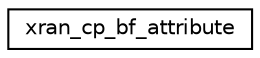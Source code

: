 digraph "Graphical Class Hierarchy"
{
 // LATEX_PDF_SIZE
  edge [fontname="Helvetica",fontsize="10",labelfontname="Helvetica",labelfontsize="10"];
  node [fontname="Helvetica",fontsize="10",shape=record];
  rankdir="LR";
  Node0 [label="xran_cp_bf_attribute",height=0.2,width=0.4,color="black", fillcolor="white", style="filled",URL="$structxran__cp__bf__attribute.html",tooltip=" "];
}
